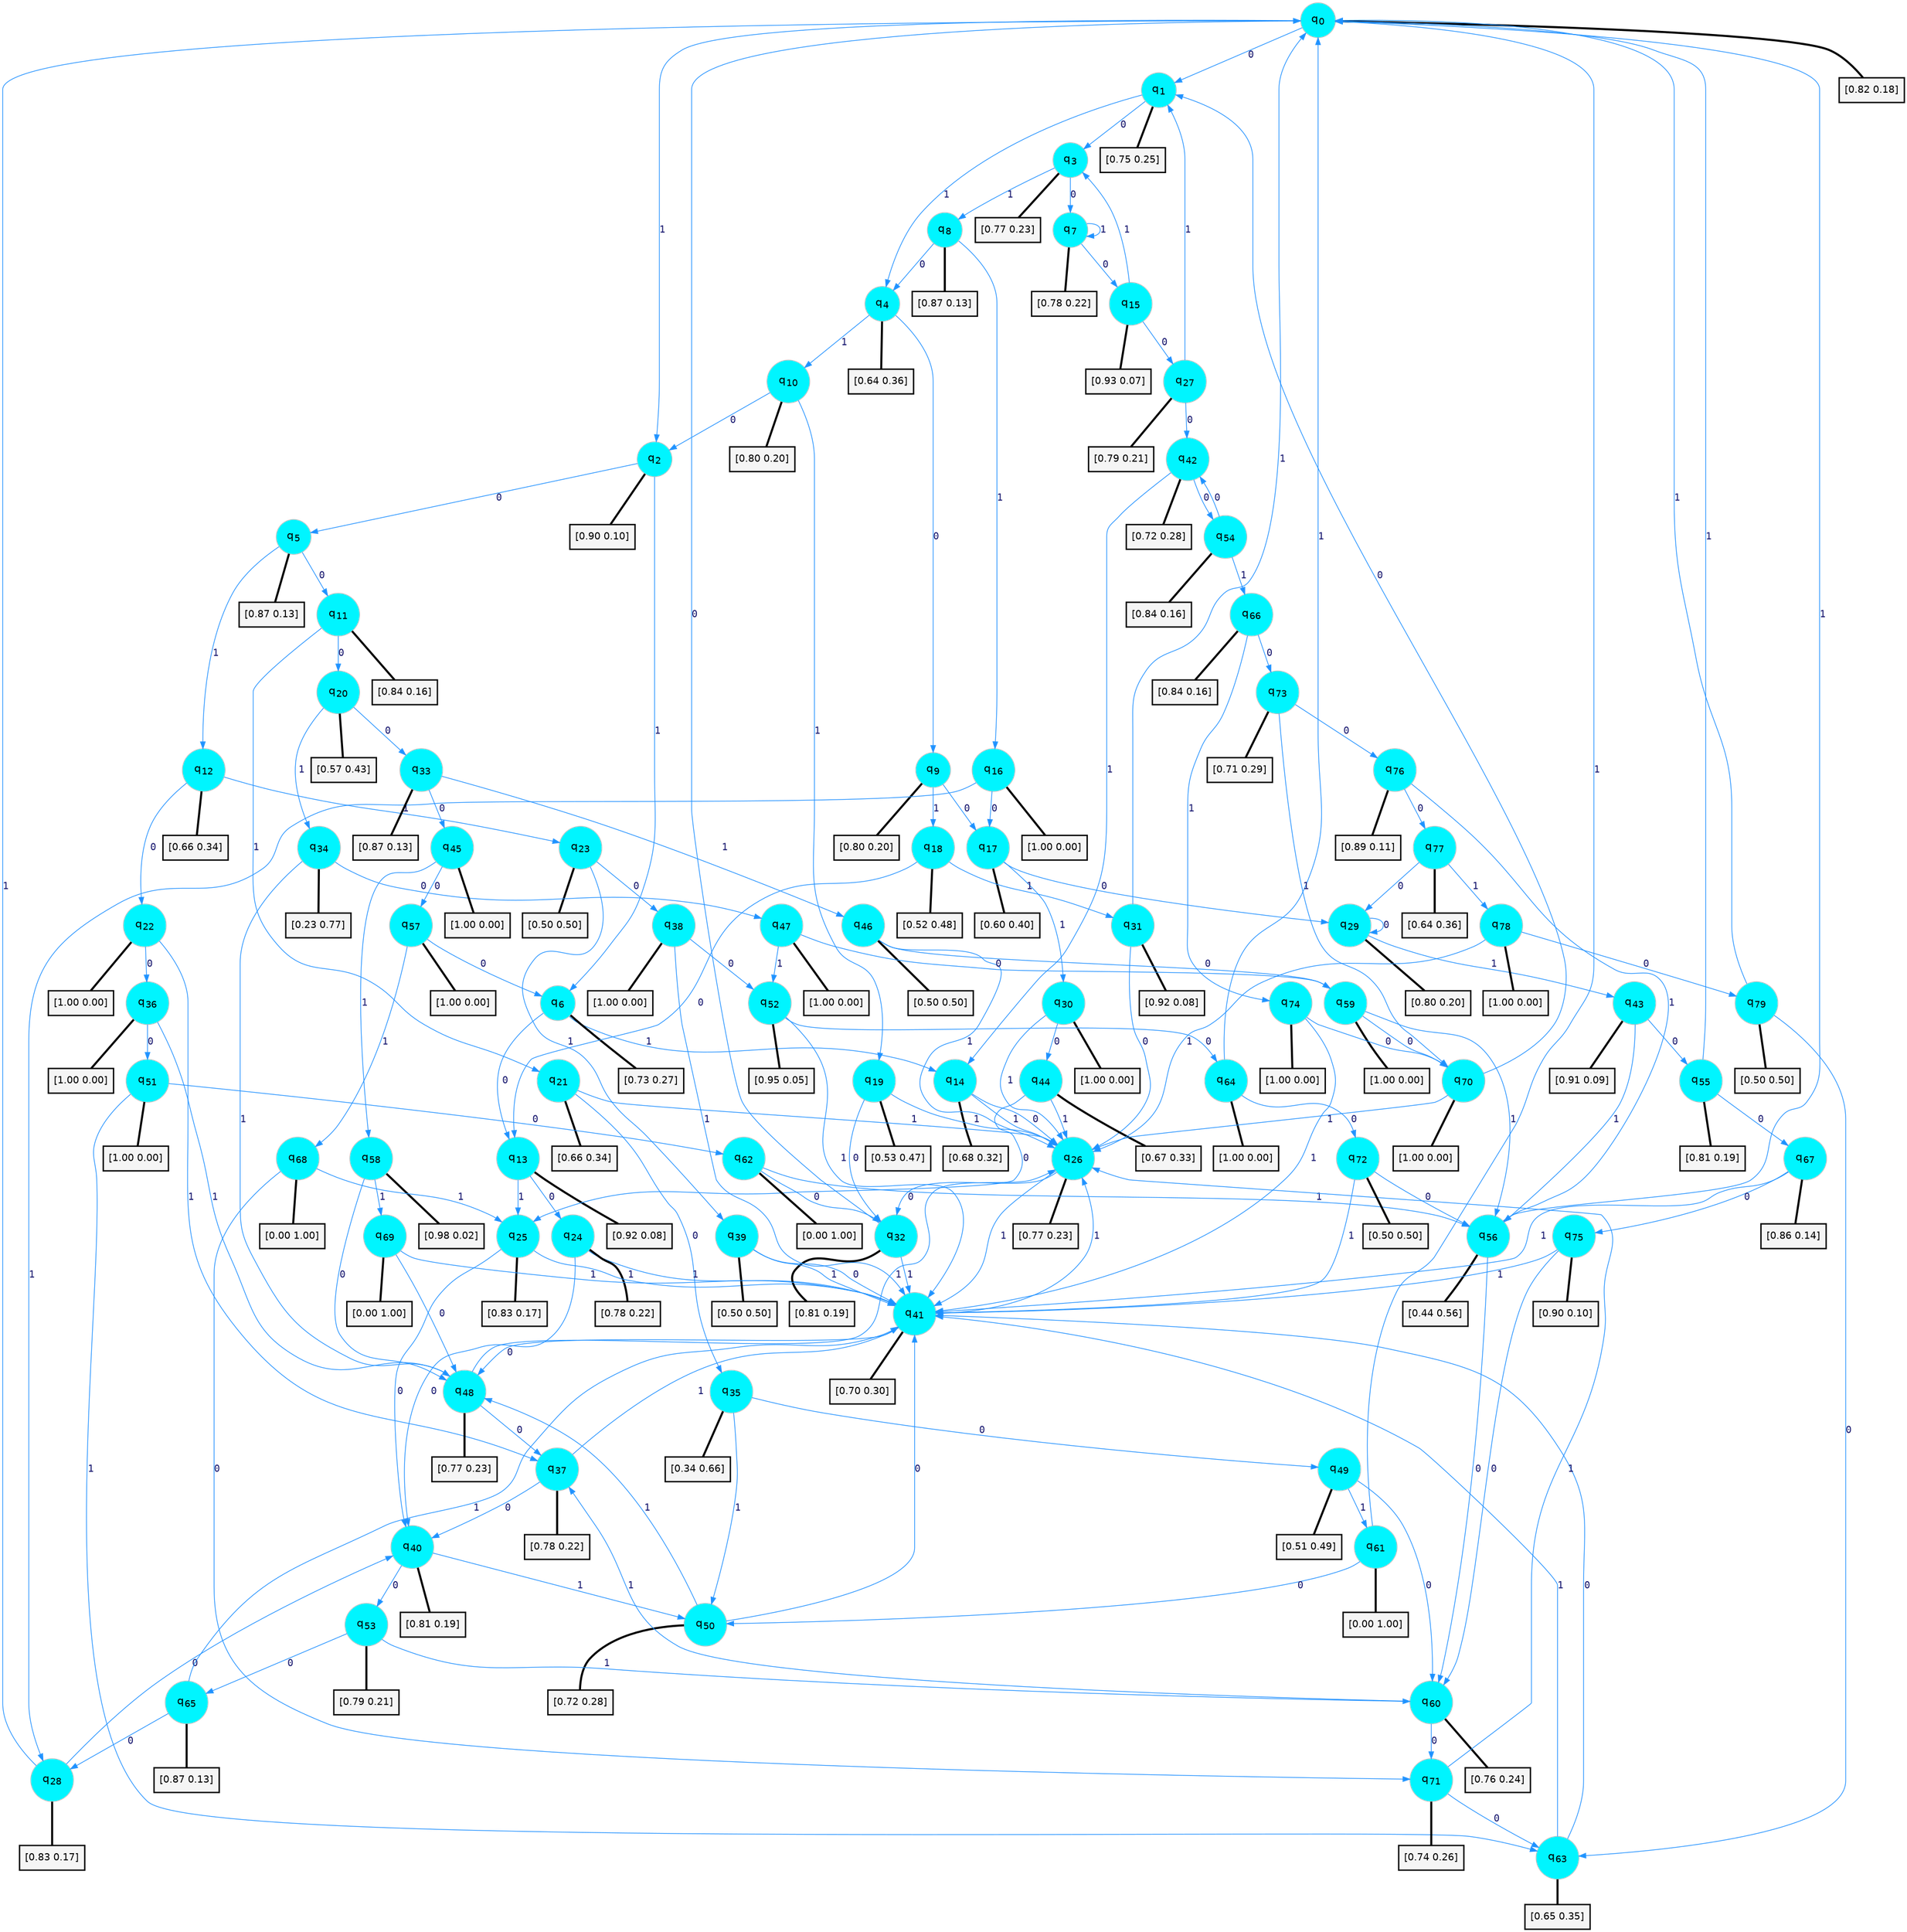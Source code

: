 digraph G {
graph [
bgcolor=transparent, dpi=300, rankdir=TD, size="40,25"];
node [
color=gray, fillcolor=turquoise1, fontcolor=black, fontname=Helvetica, fontsize=16, fontweight=bold, shape=circle, style=filled];
edge [
arrowsize=1, color=dodgerblue1, fontcolor=midnightblue, fontname=courier, fontweight=bold, penwidth=1, style=solid, weight=20];
0[label=<q<SUB>0</SUB>>];
1[label=<q<SUB>1</SUB>>];
2[label=<q<SUB>2</SUB>>];
3[label=<q<SUB>3</SUB>>];
4[label=<q<SUB>4</SUB>>];
5[label=<q<SUB>5</SUB>>];
6[label=<q<SUB>6</SUB>>];
7[label=<q<SUB>7</SUB>>];
8[label=<q<SUB>8</SUB>>];
9[label=<q<SUB>9</SUB>>];
10[label=<q<SUB>10</SUB>>];
11[label=<q<SUB>11</SUB>>];
12[label=<q<SUB>12</SUB>>];
13[label=<q<SUB>13</SUB>>];
14[label=<q<SUB>14</SUB>>];
15[label=<q<SUB>15</SUB>>];
16[label=<q<SUB>16</SUB>>];
17[label=<q<SUB>17</SUB>>];
18[label=<q<SUB>18</SUB>>];
19[label=<q<SUB>19</SUB>>];
20[label=<q<SUB>20</SUB>>];
21[label=<q<SUB>21</SUB>>];
22[label=<q<SUB>22</SUB>>];
23[label=<q<SUB>23</SUB>>];
24[label=<q<SUB>24</SUB>>];
25[label=<q<SUB>25</SUB>>];
26[label=<q<SUB>26</SUB>>];
27[label=<q<SUB>27</SUB>>];
28[label=<q<SUB>28</SUB>>];
29[label=<q<SUB>29</SUB>>];
30[label=<q<SUB>30</SUB>>];
31[label=<q<SUB>31</SUB>>];
32[label=<q<SUB>32</SUB>>];
33[label=<q<SUB>33</SUB>>];
34[label=<q<SUB>34</SUB>>];
35[label=<q<SUB>35</SUB>>];
36[label=<q<SUB>36</SUB>>];
37[label=<q<SUB>37</SUB>>];
38[label=<q<SUB>38</SUB>>];
39[label=<q<SUB>39</SUB>>];
40[label=<q<SUB>40</SUB>>];
41[label=<q<SUB>41</SUB>>];
42[label=<q<SUB>42</SUB>>];
43[label=<q<SUB>43</SUB>>];
44[label=<q<SUB>44</SUB>>];
45[label=<q<SUB>45</SUB>>];
46[label=<q<SUB>46</SUB>>];
47[label=<q<SUB>47</SUB>>];
48[label=<q<SUB>48</SUB>>];
49[label=<q<SUB>49</SUB>>];
50[label=<q<SUB>50</SUB>>];
51[label=<q<SUB>51</SUB>>];
52[label=<q<SUB>52</SUB>>];
53[label=<q<SUB>53</SUB>>];
54[label=<q<SUB>54</SUB>>];
55[label=<q<SUB>55</SUB>>];
56[label=<q<SUB>56</SUB>>];
57[label=<q<SUB>57</SUB>>];
58[label=<q<SUB>58</SUB>>];
59[label=<q<SUB>59</SUB>>];
60[label=<q<SUB>60</SUB>>];
61[label=<q<SUB>61</SUB>>];
62[label=<q<SUB>62</SUB>>];
63[label=<q<SUB>63</SUB>>];
64[label=<q<SUB>64</SUB>>];
65[label=<q<SUB>65</SUB>>];
66[label=<q<SUB>66</SUB>>];
67[label=<q<SUB>67</SUB>>];
68[label=<q<SUB>68</SUB>>];
69[label=<q<SUB>69</SUB>>];
70[label=<q<SUB>70</SUB>>];
71[label=<q<SUB>71</SUB>>];
72[label=<q<SUB>72</SUB>>];
73[label=<q<SUB>73</SUB>>];
74[label=<q<SUB>74</SUB>>];
75[label=<q<SUB>75</SUB>>];
76[label=<q<SUB>76</SUB>>];
77[label=<q<SUB>77</SUB>>];
78[label=<q<SUB>78</SUB>>];
79[label=<q<SUB>79</SUB>>];
80[label="[0.82 0.18]", shape=box,fontcolor=black, fontname=Helvetica, fontsize=14, penwidth=2, fillcolor=whitesmoke,color=black];
81[label="[0.75 0.25]", shape=box,fontcolor=black, fontname=Helvetica, fontsize=14, penwidth=2, fillcolor=whitesmoke,color=black];
82[label="[0.90 0.10]", shape=box,fontcolor=black, fontname=Helvetica, fontsize=14, penwidth=2, fillcolor=whitesmoke,color=black];
83[label="[0.77 0.23]", shape=box,fontcolor=black, fontname=Helvetica, fontsize=14, penwidth=2, fillcolor=whitesmoke,color=black];
84[label="[0.64 0.36]", shape=box,fontcolor=black, fontname=Helvetica, fontsize=14, penwidth=2, fillcolor=whitesmoke,color=black];
85[label="[0.87 0.13]", shape=box,fontcolor=black, fontname=Helvetica, fontsize=14, penwidth=2, fillcolor=whitesmoke,color=black];
86[label="[0.73 0.27]", shape=box,fontcolor=black, fontname=Helvetica, fontsize=14, penwidth=2, fillcolor=whitesmoke,color=black];
87[label="[0.78 0.22]", shape=box,fontcolor=black, fontname=Helvetica, fontsize=14, penwidth=2, fillcolor=whitesmoke,color=black];
88[label="[0.87 0.13]", shape=box,fontcolor=black, fontname=Helvetica, fontsize=14, penwidth=2, fillcolor=whitesmoke,color=black];
89[label="[0.80 0.20]", shape=box,fontcolor=black, fontname=Helvetica, fontsize=14, penwidth=2, fillcolor=whitesmoke,color=black];
90[label="[0.80 0.20]", shape=box,fontcolor=black, fontname=Helvetica, fontsize=14, penwidth=2, fillcolor=whitesmoke,color=black];
91[label="[0.84 0.16]", shape=box,fontcolor=black, fontname=Helvetica, fontsize=14, penwidth=2, fillcolor=whitesmoke,color=black];
92[label="[0.66 0.34]", shape=box,fontcolor=black, fontname=Helvetica, fontsize=14, penwidth=2, fillcolor=whitesmoke,color=black];
93[label="[0.92 0.08]", shape=box,fontcolor=black, fontname=Helvetica, fontsize=14, penwidth=2, fillcolor=whitesmoke,color=black];
94[label="[0.68 0.32]", shape=box,fontcolor=black, fontname=Helvetica, fontsize=14, penwidth=2, fillcolor=whitesmoke,color=black];
95[label="[0.93 0.07]", shape=box,fontcolor=black, fontname=Helvetica, fontsize=14, penwidth=2, fillcolor=whitesmoke,color=black];
96[label="[1.00 0.00]", shape=box,fontcolor=black, fontname=Helvetica, fontsize=14, penwidth=2, fillcolor=whitesmoke,color=black];
97[label="[0.60 0.40]", shape=box,fontcolor=black, fontname=Helvetica, fontsize=14, penwidth=2, fillcolor=whitesmoke,color=black];
98[label="[0.52 0.48]", shape=box,fontcolor=black, fontname=Helvetica, fontsize=14, penwidth=2, fillcolor=whitesmoke,color=black];
99[label="[0.53 0.47]", shape=box,fontcolor=black, fontname=Helvetica, fontsize=14, penwidth=2, fillcolor=whitesmoke,color=black];
100[label="[0.57 0.43]", shape=box,fontcolor=black, fontname=Helvetica, fontsize=14, penwidth=2, fillcolor=whitesmoke,color=black];
101[label="[0.66 0.34]", shape=box,fontcolor=black, fontname=Helvetica, fontsize=14, penwidth=2, fillcolor=whitesmoke,color=black];
102[label="[1.00 0.00]", shape=box,fontcolor=black, fontname=Helvetica, fontsize=14, penwidth=2, fillcolor=whitesmoke,color=black];
103[label="[0.50 0.50]", shape=box,fontcolor=black, fontname=Helvetica, fontsize=14, penwidth=2, fillcolor=whitesmoke,color=black];
104[label="[0.78 0.22]", shape=box,fontcolor=black, fontname=Helvetica, fontsize=14, penwidth=2, fillcolor=whitesmoke,color=black];
105[label="[0.83 0.17]", shape=box,fontcolor=black, fontname=Helvetica, fontsize=14, penwidth=2, fillcolor=whitesmoke,color=black];
106[label="[0.77 0.23]", shape=box,fontcolor=black, fontname=Helvetica, fontsize=14, penwidth=2, fillcolor=whitesmoke,color=black];
107[label="[0.79 0.21]", shape=box,fontcolor=black, fontname=Helvetica, fontsize=14, penwidth=2, fillcolor=whitesmoke,color=black];
108[label="[0.83 0.17]", shape=box,fontcolor=black, fontname=Helvetica, fontsize=14, penwidth=2, fillcolor=whitesmoke,color=black];
109[label="[0.80 0.20]", shape=box,fontcolor=black, fontname=Helvetica, fontsize=14, penwidth=2, fillcolor=whitesmoke,color=black];
110[label="[1.00 0.00]", shape=box,fontcolor=black, fontname=Helvetica, fontsize=14, penwidth=2, fillcolor=whitesmoke,color=black];
111[label="[0.92 0.08]", shape=box,fontcolor=black, fontname=Helvetica, fontsize=14, penwidth=2, fillcolor=whitesmoke,color=black];
112[label="[0.81 0.19]", shape=box,fontcolor=black, fontname=Helvetica, fontsize=14, penwidth=2, fillcolor=whitesmoke,color=black];
113[label="[0.87 0.13]", shape=box,fontcolor=black, fontname=Helvetica, fontsize=14, penwidth=2, fillcolor=whitesmoke,color=black];
114[label="[0.23 0.77]", shape=box,fontcolor=black, fontname=Helvetica, fontsize=14, penwidth=2, fillcolor=whitesmoke,color=black];
115[label="[0.34 0.66]", shape=box,fontcolor=black, fontname=Helvetica, fontsize=14, penwidth=2, fillcolor=whitesmoke,color=black];
116[label="[1.00 0.00]", shape=box,fontcolor=black, fontname=Helvetica, fontsize=14, penwidth=2, fillcolor=whitesmoke,color=black];
117[label="[0.78 0.22]", shape=box,fontcolor=black, fontname=Helvetica, fontsize=14, penwidth=2, fillcolor=whitesmoke,color=black];
118[label="[1.00 0.00]", shape=box,fontcolor=black, fontname=Helvetica, fontsize=14, penwidth=2, fillcolor=whitesmoke,color=black];
119[label="[0.50 0.50]", shape=box,fontcolor=black, fontname=Helvetica, fontsize=14, penwidth=2, fillcolor=whitesmoke,color=black];
120[label="[0.81 0.19]", shape=box,fontcolor=black, fontname=Helvetica, fontsize=14, penwidth=2, fillcolor=whitesmoke,color=black];
121[label="[0.70 0.30]", shape=box,fontcolor=black, fontname=Helvetica, fontsize=14, penwidth=2, fillcolor=whitesmoke,color=black];
122[label="[0.72 0.28]", shape=box,fontcolor=black, fontname=Helvetica, fontsize=14, penwidth=2, fillcolor=whitesmoke,color=black];
123[label="[0.91 0.09]", shape=box,fontcolor=black, fontname=Helvetica, fontsize=14, penwidth=2, fillcolor=whitesmoke,color=black];
124[label="[0.67 0.33]", shape=box,fontcolor=black, fontname=Helvetica, fontsize=14, penwidth=2, fillcolor=whitesmoke,color=black];
125[label="[1.00 0.00]", shape=box,fontcolor=black, fontname=Helvetica, fontsize=14, penwidth=2, fillcolor=whitesmoke,color=black];
126[label="[0.50 0.50]", shape=box,fontcolor=black, fontname=Helvetica, fontsize=14, penwidth=2, fillcolor=whitesmoke,color=black];
127[label="[1.00 0.00]", shape=box,fontcolor=black, fontname=Helvetica, fontsize=14, penwidth=2, fillcolor=whitesmoke,color=black];
128[label="[0.77 0.23]", shape=box,fontcolor=black, fontname=Helvetica, fontsize=14, penwidth=2, fillcolor=whitesmoke,color=black];
129[label="[0.51 0.49]", shape=box,fontcolor=black, fontname=Helvetica, fontsize=14, penwidth=2, fillcolor=whitesmoke,color=black];
130[label="[0.72 0.28]", shape=box,fontcolor=black, fontname=Helvetica, fontsize=14, penwidth=2, fillcolor=whitesmoke,color=black];
131[label="[1.00 0.00]", shape=box,fontcolor=black, fontname=Helvetica, fontsize=14, penwidth=2, fillcolor=whitesmoke,color=black];
132[label="[0.95 0.05]", shape=box,fontcolor=black, fontname=Helvetica, fontsize=14, penwidth=2, fillcolor=whitesmoke,color=black];
133[label="[0.79 0.21]", shape=box,fontcolor=black, fontname=Helvetica, fontsize=14, penwidth=2, fillcolor=whitesmoke,color=black];
134[label="[0.84 0.16]", shape=box,fontcolor=black, fontname=Helvetica, fontsize=14, penwidth=2, fillcolor=whitesmoke,color=black];
135[label="[0.81 0.19]", shape=box,fontcolor=black, fontname=Helvetica, fontsize=14, penwidth=2, fillcolor=whitesmoke,color=black];
136[label="[0.44 0.56]", shape=box,fontcolor=black, fontname=Helvetica, fontsize=14, penwidth=2, fillcolor=whitesmoke,color=black];
137[label="[1.00 0.00]", shape=box,fontcolor=black, fontname=Helvetica, fontsize=14, penwidth=2, fillcolor=whitesmoke,color=black];
138[label="[0.98 0.02]", shape=box,fontcolor=black, fontname=Helvetica, fontsize=14, penwidth=2, fillcolor=whitesmoke,color=black];
139[label="[1.00 0.00]", shape=box,fontcolor=black, fontname=Helvetica, fontsize=14, penwidth=2, fillcolor=whitesmoke,color=black];
140[label="[0.76 0.24]", shape=box,fontcolor=black, fontname=Helvetica, fontsize=14, penwidth=2, fillcolor=whitesmoke,color=black];
141[label="[0.00 1.00]", shape=box,fontcolor=black, fontname=Helvetica, fontsize=14, penwidth=2, fillcolor=whitesmoke,color=black];
142[label="[0.00 1.00]", shape=box,fontcolor=black, fontname=Helvetica, fontsize=14, penwidth=2, fillcolor=whitesmoke,color=black];
143[label="[0.65 0.35]", shape=box,fontcolor=black, fontname=Helvetica, fontsize=14, penwidth=2, fillcolor=whitesmoke,color=black];
144[label="[1.00 0.00]", shape=box,fontcolor=black, fontname=Helvetica, fontsize=14, penwidth=2, fillcolor=whitesmoke,color=black];
145[label="[0.87 0.13]", shape=box,fontcolor=black, fontname=Helvetica, fontsize=14, penwidth=2, fillcolor=whitesmoke,color=black];
146[label="[0.84 0.16]", shape=box,fontcolor=black, fontname=Helvetica, fontsize=14, penwidth=2, fillcolor=whitesmoke,color=black];
147[label="[0.86 0.14]", shape=box,fontcolor=black, fontname=Helvetica, fontsize=14, penwidth=2, fillcolor=whitesmoke,color=black];
148[label="[0.00 1.00]", shape=box,fontcolor=black, fontname=Helvetica, fontsize=14, penwidth=2, fillcolor=whitesmoke,color=black];
149[label="[0.00 1.00]", shape=box,fontcolor=black, fontname=Helvetica, fontsize=14, penwidth=2, fillcolor=whitesmoke,color=black];
150[label="[1.00 0.00]", shape=box,fontcolor=black, fontname=Helvetica, fontsize=14, penwidth=2, fillcolor=whitesmoke,color=black];
151[label="[0.74 0.26]", shape=box,fontcolor=black, fontname=Helvetica, fontsize=14, penwidth=2, fillcolor=whitesmoke,color=black];
152[label="[0.50 0.50]", shape=box,fontcolor=black, fontname=Helvetica, fontsize=14, penwidth=2, fillcolor=whitesmoke,color=black];
153[label="[0.71 0.29]", shape=box,fontcolor=black, fontname=Helvetica, fontsize=14, penwidth=2, fillcolor=whitesmoke,color=black];
154[label="[1.00 0.00]", shape=box,fontcolor=black, fontname=Helvetica, fontsize=14, penwidth=2, fillcolor=whitesmoke,color=black];
155[label="[0.90 0.10]", shape=box,fontcolor=black, fontname=Helvetica, fontsize=14, penwidth=2, fillcolor=whitesmoke,color=black];
156[label="[0.89 0.11]", shape=box,fontcolor=black, fontname=Helvetica, fontsize=14, penwidth=2, fillcolor=whitesmoke,color=black];
157[label="[0.64 0.36]", shape=box,fontcolor=black, fontname=Helvetica, fontsize=14, penwidth=2, fillcolor=whitesmoke,color=black];
158[label="[1.00 0.00]", shape=box,fontcolor=black, fontname=Helvetica, fontsize=14, penwidth=2, fillcolor=whitesmoke,color=black];
159[label="[0.50 0.50]", shape=box,fontcolor=black, fontname=Helvetica, fontsize=14, penwidth=2, fillcolor=whitesmoke,color=black];
0->1 [label=0];
0->2 [label=1];
0->80 [arrowhead=none, penwidth=3,color=black];
1->3 [label=0];
1->4 [label=1];
1->81 [arrowhead=none, penwidth=3,color=black];
2->5 [label=0];
2->6 [label=1];
2->82 [arrowhead=none, penwidth=3,color=black];
3->7 [label=0];
3->8 [label=1];
3->83 [arrowhead=none, penwidth=3,color=black];
4->9 [label=0];
4->10 [label=1];
4->84 [arrowhead=none, penwidth=3,color=black];
5->11 [label=0];
5->12 [label=1];
5->85 [arrowhead=none, penwidth=3,color=black];
6->13 [label=0];
6->14 [label=1];
6->86 [arrowhead=none, penwidth=3,color=black];
7->15 [label=0];
7->7 [label=1];
7->87 [arrowhead=none, penwidth=3,color=black];
8->4 [label=0];
8->16 [label=1];
8->88 [arrowhead=none, penwidth=3,color=black];
9->17 [label=0];
9->18 [label=1];
9->89 [arrowhead=none, penwidth=3,color=black];
10->2 [label=0];
10->19 [label=1];
10->90 [arrowhead=none, penwidth=3,color=black];
11->20 [label=0];
11->21 [label=1];
11->91 [arrowhead=none, penwidth=3,color=black];
12->22 [label=0];
12->23 [label=1];
12->92 [arrowhead=none, penwidth=3,color=black];
13->24 [label=0];
13->25 [label=1];
13->93 [arrowhead=none, penwidth=3,color=black];
14->26 [label=0];
14->26 [label=1];
14->94 [arrowhead=none, penwidth=3,color=black];
15->27 [label=0];
15->3 [label=1];
15->95 [arrowhead=none, penwidth=3,color=black];
16->17 [label=0];
16->28 [label=1];
16->96 [arrowhead=none, penwidth=3,color=black];
17->29 [label=0];
17->30 [label=1];
17->97 [arrowhead=none, penwidth=3,color=black];
18->13 [label=0];
18->31 [label=1];
18->98 [arrowhead=none, penwidth=3,color=black];
19->32 [label=0];
19->26 [label=1];
19->99 [arrowhead=none, penwidth=3,color=black];
20->33 [label=0];
20->34 [label=1];
20->100 [arrowhead=none, penwidth=3,color=black];
21->35 [label=0];
21->26 [label=1];
21->101 [arrowhead=none, penwidth=3,color=black];
22->36 [label=0];
22->37 [label=1];
22->102 [arrowhead=none, penwidth=3,color=black];
23->38 [label=0];
23->39 [label=1];
23->103 [arrowhead=none, penwidth=3,color=black];
24->40 [label=0];
24->41 [label=1];
24->104 [arrowhead=none, penwidth=3,color=black];
25->40 [label=0];
25->41 [label=1];
25->105 [arrowhead=none, penwidth=3,color=black];
26->32 [label=0];
26->41 [label=1];
26->106 [arrowhead=none, penwidth=3,color=black];
27->42 [label=0];
27->1 [label=1];
27->107 [arrowhead=none, penwidth=3,color=black];
28->40 [label=0];
28->0 [label=1];
28->108 [arrowhead=none, penwidth=3,color=black];
29->29 [label=0];
29->43 [label=1];
29->109 [arrowhead=none, penwidth=3,color=black];
30->44 [label=0];
30->26 [label=1];
30->110 [arrowhead=none, penwidth=3,color=black];
31->26 [label=0];
31->0 [label=1];
31->111 [arrowhead=none, penwidth=3,color=black];
32->0 [label=0];
32->41 [label=1];
32->112 [arrowhead=none, penwidth=3,color=black];
33->45 [label=0];
33->46 [label=1];
33->113 [arrowhead=none, penwidth=3,color=black];
34->47 [label=0];
34->48 [label=1];
34->114 [arrowhead=none, penwidth=3,color=black];
35->49 [label=0];
35->50 [label=1];
35->115 [arrowhead=none, penwidth=3,color=black];
36->51 [label=0];
36->48 [label=1];
36->116 [arrowhead=none, penwidth=3,color=black];
37->40 [label=0];
37->41 [label=1];
37->117 [arrowhead=none, penwidth=3,color=black];
38->52 [label=0];
38->41 [label=1];
38->118 [arrowhead=none, penwidth=3,color=black];
39->41 [label=0];
39->41 [label=1];
39->119 [arrowhead=none, penwidth=3,color=black];
40->53 [label=0];
40->50 [label=1];
40->120 [arrowhead=none, penwidth=3,color=black];
41->48 [label=0];
41->26 [label=1];
41->121 [arrowhead=none, penwidth=3,color=black];
42->54 [label=0];
42->14 [label=1];
42->122 [arrowhead=none, penwidth=3,color=black];
43->55 [label=0];
43->56 [label=1];
43->123 [arrowhead=none, penwidth=3,color=black];
44->25 [label=0];
44->26 [label=1];
44->124 [arrowhead=none, penwidth=3,color=black];
45->57 [label=0];
45->58 [label=1];
45->125 [arrowhead=none, penwidth=3,color=black];
46->59 [label=0];
46->26 [label=1];
46->126 [arrowhead=none, penwidth=3,color=black];
47->59 [label=0];
47->52 [label=1];
47->127 [arrowhead=none, penwidth=3,color=black];
48->37 [label=0];
48->26 [label=1];
48->128 [arrowhead=none, penwidth=3,color=black];
49->60 [label=0];
49->61 [label=1];
49->129 [arrowhead=none, penwidth=3,color=black];
50->41 [label=0];
50->48 [label=1];
50->130 [arrowhead=none, penwidth=3,color=black];
51->62 [label=0];
51->63 [label=1];
51->131 [arrowhead=none, penwidth=3,color=black];
52->64 [label=0];
52->41 [label=1];
52->132 [arrowhead=none, penwidth=3,color=black];
53->65 [label=0];
53->60 [label=1];
53->133 [arrowhead=none, penwidth=3,color=black];
54->42 [label=0];
54->66 [label=1];
54->134 [arrowhead=none, penwidth=3,color=black];
55->67 [label=0];
55->0 [label=1];
55->135 [arrowhead=none, penwidth=3,color=black];
56->60 [label=0];
56->0 [label=1];
56->136 [arrowhead=none, penwidth=3,color=black];
57->6 [label=0];
57->68 [label=1];
57->137 [arrowhead=none, penwidth=3,color=black];
58->48 [label=0];
58->69 [label=1];
58->138 [arrowhead=none, penwidth=3,color=black];
59->70 [label=0];
59->56 [label=1];
59->139 [arrowhead=none, penwidth=3,color=black];
60->71 [label=0];
60->37 [label=1];
60->140 [arrowhead=none, penwidth=3,color=black];
61->50 [label=0];
61->0 [label=1];
61->141 [arrowhead=none, penwidth=3,color=black];
62->32 [label=0];
62->56 [label=1];
62->142 [arrowhead=none, penwidth=3,color=black];
63->41 [label=0];
63->41 [label=1];
63->143 [arrowhead=none, penwidth=3,color=black];
64->72 [label=0];
64->0 [label=1];
64->144 [arrowhead=none, penwidth=3,color=black];
65->28 [label=0];
65->41 [label=1];
65->145 [arrowhead=none, penwidth=3,color=black];
66->73 [label=0];
66->74 [label=1];
66->146 [arrowhead=none, penwidth=3,color=black];
67->75 [label=0];
67->41 [label=1];
67->147 [arrowhead=none, penwidth=3,color=black];
68->71 [label=0];
68->25 [label=1];
68->148 [arrowhead=none, penwidth=3,color=black];
69->48 [label=0];
69->41 [label=1];
69->149 [arrowhead=none, penwidth=3,color=black];
70->1 [label=0];
70->26 [label=1];
70->150 [arrowhead=none, penwidth=3,color=black];
71->63 [label=0];
71->26 [label=1];
71->151 [arrowhead=none, penwidth=3,color=black];
72->56 [label=0];
72->41 [label=1];
72->152 [arrowhead=none, penwidth=3,color=black];
73->76 [label=0];
73->70 [label=1];
73->153 [arrowhead=none, penwidth=3,color=black];
74->70 [label=0];
74->41 [label=1];
74->154 [arrowhead=none, penwidth=3,color=black];
75->60 [label=0];
75->41 [label=1];
75->155 [arrowhead=none, penwidth=3,color=black];
76->77 [label=0];
76->56 [label=1];
76->156 [arrowhead=none, penwidth=3,color=black];
77->29 [label=0];
77->78 [label=1];
77->157 [arrowhead=none, penwidth=3,color=black];
78->79 [label=0];
78->26 [label=1];
78->158 [arrowhead=none, penwidth=3,color=black];
79->63 [label=0];
79->0 [label=1];
79->159 [arrowhead=none, penwidth=3,color=black];
}

